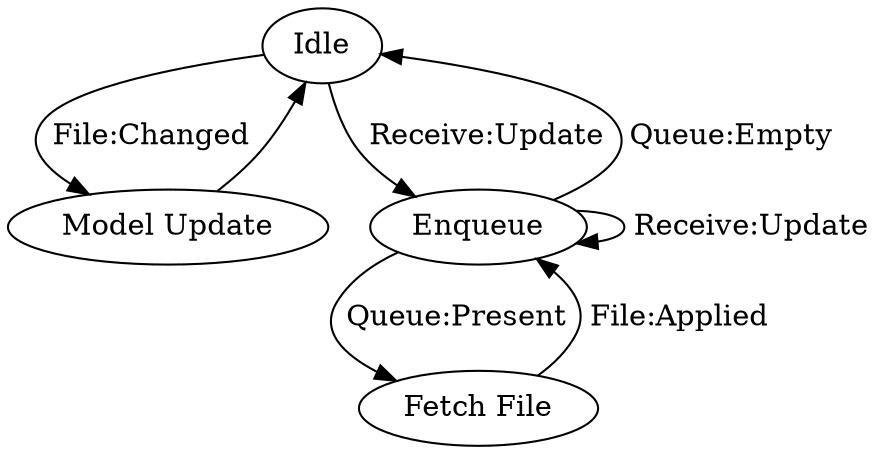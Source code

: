 digraph statemachine {
    // label
    a [label="Idle"]
    b [label="Model Update"]
    c [label="Enqueue"]
    d [label="Fetch File"]
    // define
    a -> b [label=" File:Changed "];
    b -> a;
    a -> c [label=" Receive:Update "];
    c -> c [label=" Receive:Update "];
    c -> d [label=" Queue:Present "];
    d -> c [label=" File:Applied "];
    c -> a [label=" Queue:Empty "];
}
